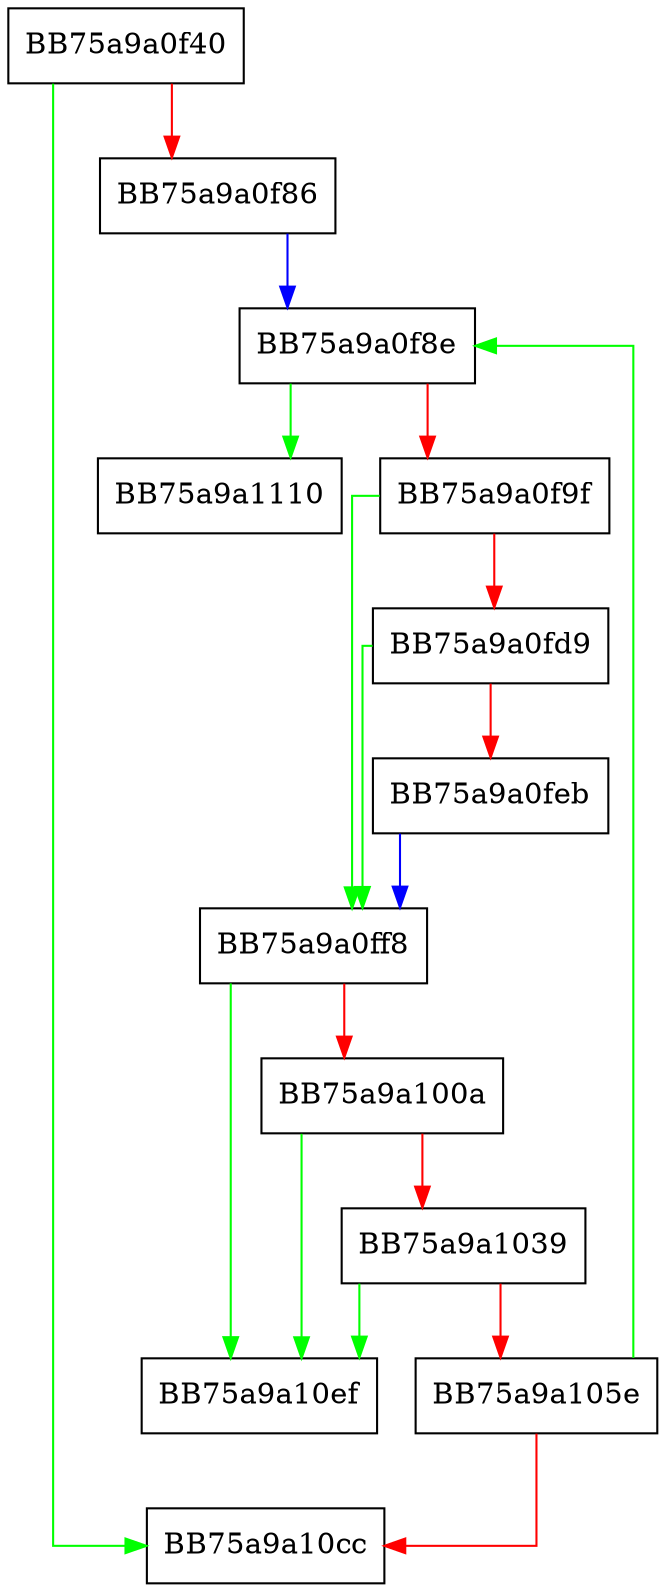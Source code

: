 digraph calculate_output_value {
  node [shape="box"];
  graph [splines=ortho];
  BB75a9a0f40 -> BB75a9a10cc [color="green"];
  BB75a9a0f40 -> BB75a9a0f86 [color="red"];
  BB75a9a0f86 -> BB75a9a0f8e [color="blue"];
  BB75a9a0f8e -> BB75a9a1110 [color="green"];
  BB75a9a0f8e -> BB75a9a0f9f [color="red"];
  BB75a9a0f9f -> BB75a9a0ff8 [color="green"];
  BB75a9a0f9f -> BB75a9a0fd9 [color="red"];
  BB75a9a0fd9 -> BB75a9a0ff8 [color="green"];
  BB75a9a0fd9 -> BB75a9a0feb [color="red"];
  BB75a9a0feb -> BB75a9a0ff8 [color="blue"];
  BB75a9a0ff8 -> BB75a9a10ef [color="green"];
  BB75a9a0ff8 -> BB75a9a100a [color="red"];
  BB75a9a100a -> BB75a9a10ef [color="green"];
  BB75a9a100a -> BB75a9a1039 [color="red"];
  BB75a9a1039 -> BB75a9a10ef [color="green"];
  BB75a9a1039 -> BB75a9a105e [color="red"];
  BB75a9a105e -> BB75a9a0f8e [color="green"];
  BB75a9a105e -> BB75a9a10cc [color="red"];
}